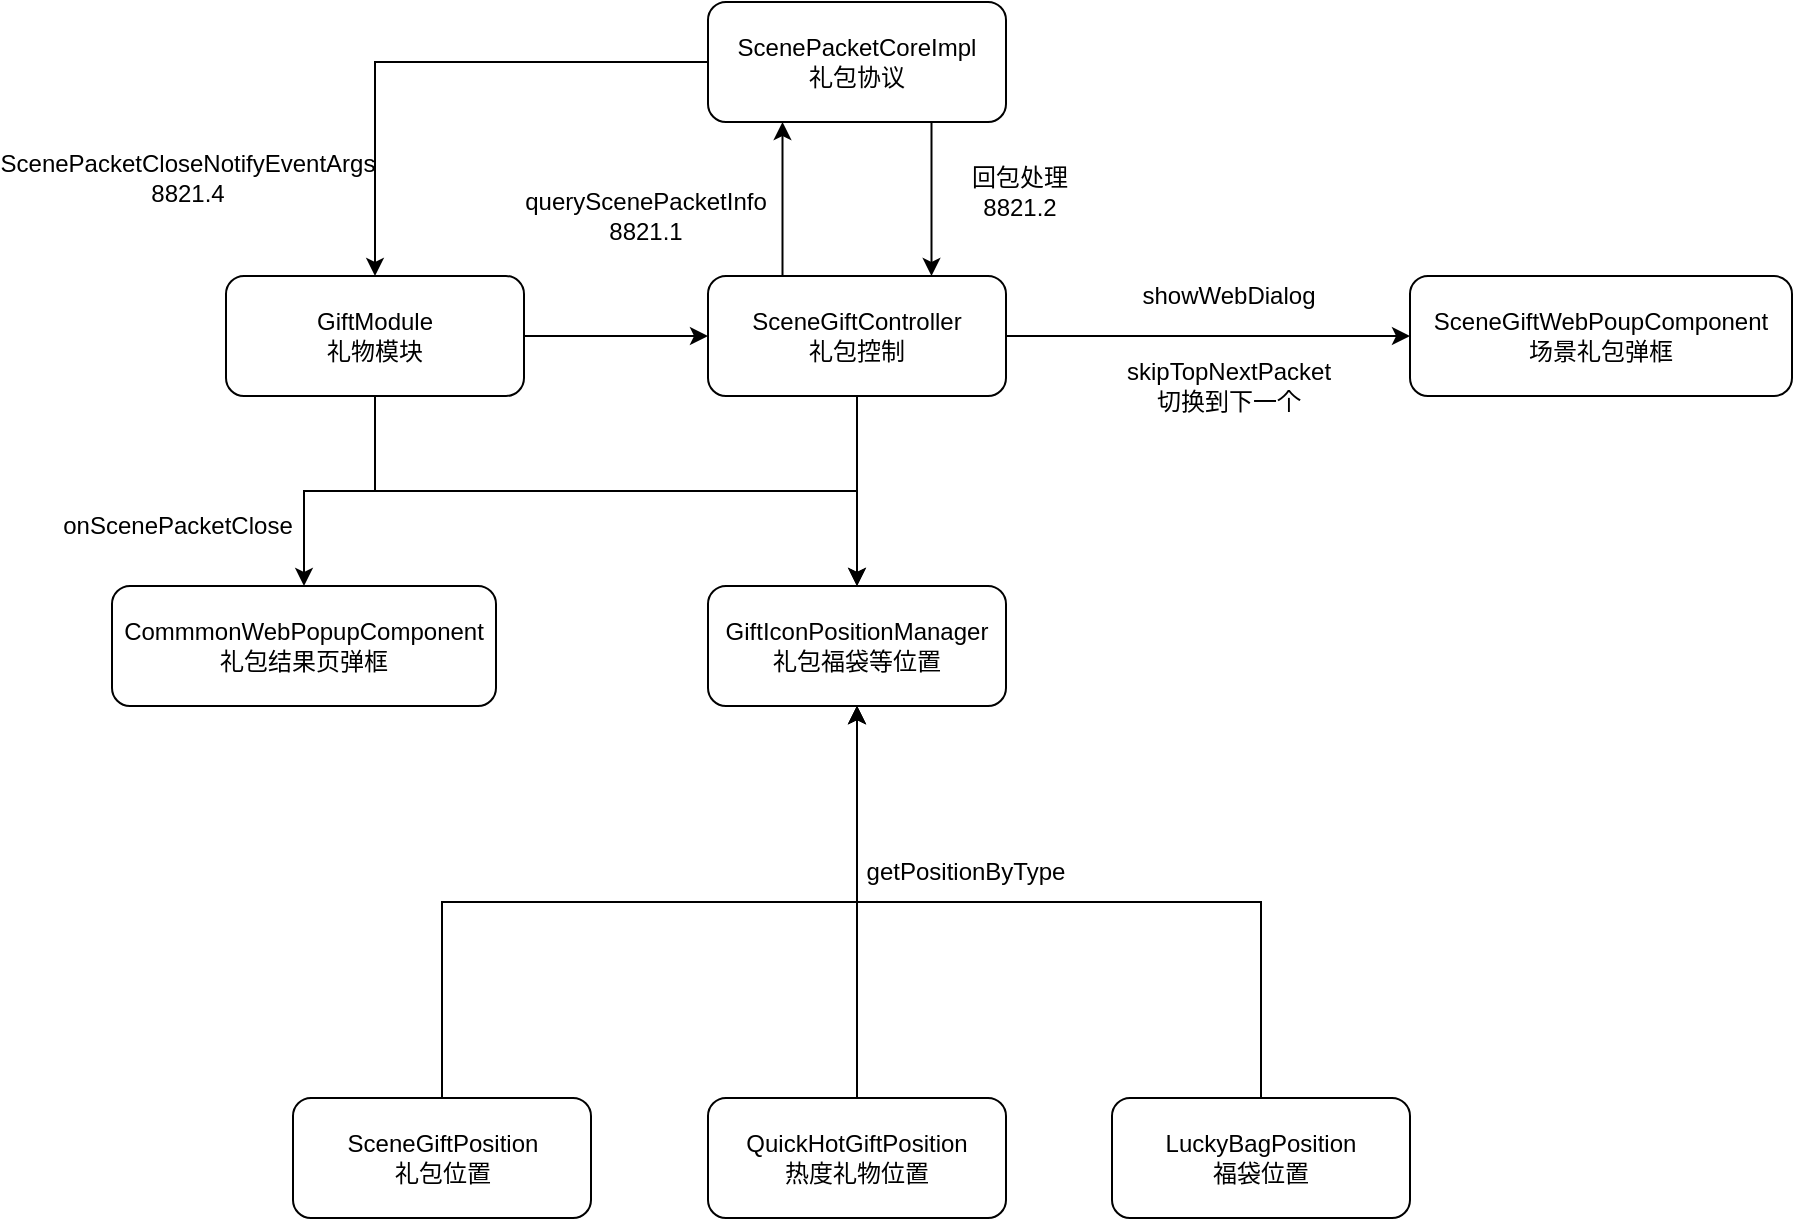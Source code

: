 <mxfile version="14.9.2" type="github">
  <diagram id="d-StCgUHEypoipgm2hQN" name="Page-1">
    <mxGraphModel dx="2249" dy="761" grid="0" gridSize="10" guides="1" tooltips="1" connect="1" arrows="1" fold="1" page="1" pageScale="1" pageWidth="827" pageHeight="1169" math="0" shadow="0">
      <root>
        <mxCell id="0" />
        <mxCell id="1" parent="0" />
        <mxCell id="L2o5PlFDEDJPmrwstJFm-8" style="edgeStyle=orthogonalEdgeStyle;rounded=0;orthogonalLoop=1;jettySize=auto;html=1;exitX=0.5;exitY=1;exitDx=0;exitDy=0;" edge="1" parent="1" source="L2o5PlFDEDJPmrwstJFm-1" target="L2o5PlFDEDJPmrwstJFm-5">
          <mxGeometry relative="1" as="geometry" />
        </mxCell>
        <mxCell id="L2o5PlFDEDJPmrwstJFm-19" style="edgeStyle=orthogonalEdgeStyle;rounded=0;orthogonalLoop=1;jettySize=auto;html=1;exitX=0.25;exitY=0;exitDx=0;exitDy=0;entryX=0.25;entryY=1;entryDx=0;entryDy=0;" edge="1" parent="1" source="L2o5PlFDEDJPmrwstJFm-1" target="L2o5PlFDEDJPmrwstJFm-4">
          <mxGeometry relative="1" as="geometry" />
        </mxCell>
        <mxCell id="L2o5PlFDEDJPmrwstJFm-21" style="edgeStyle=orthogonalEdgeStyle;rounded=0;orthogonalLoop=1;jettySize=auto;html=1;exitX=1;exitY=0.5;exitDx=0;exitDy=0;entryX=0;entryY=0.5;entryDx=0;entryDy=0;" edge="1" parent="1" source="L2o5PlFDEDJPmrwstJFm-1" target="L2o5PlFDEDJPmrwstJFm-9">
          <mxGeometry relative="1" as="geometry" />
        </mxCell>
        <mxCell id="L2o5PlFDEDJPmrwstJFm-1" value="SceneGiftController&lt;br&gt;礼包控制" style="rounded=1;whiteSpace=wrap;html=1;" vertex="1" parent="1">
          <mxGeometry x="317" y="198" width="149" height="60" as="geometry" />
        </mxCell>
        <mxCell id="L2o5PlFDEDJPmrwstJFm-3" style="edgeStyle=orthogonalEdgeStyle;rounded=0;orthogonalLoop=1;jettySize=auto;html=1;exitX=1;exitY=0.5;exitDx=0;exitDy=0;entryX=0;entryY=0.5;entryDx=0;entryDy=0;" edge="1" parent="1" source="L2o5PlFDEDJPmrwstJFm-2" target="L2o5PlFDEDJPmrwstJFm-1">
          <mxGeometry relative="1" as="geometry" />
        </mxCell>
        <mxCell id="L2o5PlFDEDJPmrwstJFm-6" style="edgeStyle=orthogonalEdgeStyle;rounded=0;orthogonalLoop=1;jettySize=auto;html=1;exitX=0.5;exitY=1;exitDx=0;exitDy=0;" edge="1" parent="1" source="L2o5PlFDEDJPmrwstJFm-2" target="L2o5PlFDEDJPmrwstJFm-5">
          <mxGeometry relative="1" as="geometry" />
        </mxCell>
        <mxCell id="L2o5PlFDEDJPmrwstJFm-11" style="edgeStyle=orthogonalEdgeStyle;rounded=0;orthogonalLoop=1;jettySize=auto;html=1;exitX=0.5;exitY=1;exitDx=0;exitDy=0;" edge="1" parent="1" source="L2o5PlFDEDJPmrwstJFm-2" target="L2o5PlFDEDJPmrwstJFm-10">
          <mxGeometry relative="1" as="geometry" />
        </mxCell>
        <mxCell id="L2o5PlFDEDJPmrwstJFm-2" value="GiftModule&lt;br&gt;礼物模块" style="rounded=1;whiteSpace=wrap;html=1;" vertex="1" parent="1">
          <mxGeometry x="76" y="198" width="149" height="60" as="geometry" />
        </mxCell>
        <mxCell id="L2o5PlFDEDJPmrwstJFm-20" style="edgeStyle=orthogonalEdgeStyle;rounded=0;orthogonalLoop=1;jettySize=auto;html=1;exitX=0.75;exitY=1;exitDx=0;exitDy=0;entryX=0.75;entryY=0;entryDx=0;entryDy=0;" edge="1" parent="1" source="L2o5PlFDEDJPmrwstJFm-4" target="L2o5PlFDEDJPmrwstJFm-1">
          <mxGeometry relative="1" as="geometry" />
        </mxCell>
        <mxCell id="L2o5PlFDEDJPmrwstJFm-26" style="edgeStyle=orthogonalEdgeStyle;rounded=0;orthogonalLoop=1;jettySize=auto;html=1;exitX=0;exitY=0.5;exitDx=0;exitDy=0;" edge="1" parent="1" source="L2o5PlFDEDJPmrwstJFm-4" target="L2o5PlFDEDJPmrwstJFm-2">
          <mxGeometry relative="1" as="geometry" />
        </mxCell>
        <mxCell id="L2o5PlFDEDJPmrwstJFm-4" value="ScenePacketCoreImpl&lt;br&gt;礼包协议" style="rounded=1;whiteSpace=wrap;html=1;" vertex="1" parent="1">
          <mxGeometry x="317" y="61" width="149" height="60" as="geometry" />
        </mxCell>
        <mxCell id="L2o5PlFDEDJPmrwstJFm-5" value="GiftIconPositionManager&lt;br&gt;礼包福袋等位置" style="rounded=1;whiteSpace=wrap;html=1;" vertex="1" parent="1">
          <mxGeometry x="317" y="353" width="149" height="60" as="geometry" />
        </mxCell>
        <mxCell id="L2o5PlFDEDJPmrwstJFm-9" value="SceneGiftWebPoupComponent&lt;br&gt;场景礼包弹框" style="rounded=1;whiteSpace=wrap;html=1;" vertex="1" parent="1">
          <mxGeometry x="668" y="198" width="191" height="60" as="geometry" />
        </mxCell>
        <mxCell id="L2o5PlFDEDJPmrwstJFm-10" value="CommmonWebPopupComponent&lt;br&gt;礼包结果页弹框" style="rounded=1;whiteSpace=wrap;html=1;" vertex="1" parent="1">
          <mxGeometry x="19" y="353" width="192" height="60" as="geometry" />
        </mxCell>
        <mxCell id="L2o5PlFDEDJPmrwstJFm-12" value="onScenePacketClose" style="text;html=1;strokeColor=none;fillColor=none;align=center;verticalAlign=middle;whiteSpace=wrap;rounded=0;" vertex="1" parent="1">
          <mxGeometry x="-9" y="313" width="122" height="20" as="geometry" />
        </mxCell>
        <mxCell id="L2o5PlFDEDJPmrwstJFm-22" style="edgeStyle=orthogonalEdgeStyle;rounded=0;orthogonalLoop=1;jettySize=auto;html=1;exitX=0.5;exitY=0;exitDx=0;exitDy=0;" edge="1" parent="1" source="L2o5PlFDEDJPmrwstJFm-13" target="L2o5PlFDEDJPmrwstJFm-5">
          <mxGeometry relative="1" as="geometry" />
        </mxCell>
        <mxCell id="L2o5PlFDEDJPmrwstJFm-13" value="SceneGiftPosition&lt;br&gt;礼包位置" style="rounded=1;whiteSpace=wrap;html=1;" vertex="1" parent="1">
          <mxGeometry x="109.5" y="609" width="149" height="60" as="geometry" />
        </mxCell>
        <mxCell id="L2o5PlFDEDJPmrwstJFm-24" style="edgeStyle=orthogonalEdgeStyle;rounded=0;orthogonalLoop=1;jettySize=auto;html=1;exitX=0.5;exitY=0;exitDx=0;exitDy=0;" edge="1" parent="1" source="L2o5PlFDEDJPmrwstJFm-14" target="L2o5PlFDEDJPmrwstJFm-5">
          <mxGeometry relative="1" as="geometry" />
        </mxCell>
        <mxCell id="L2o5PlFDEDJPmrwstJFm-14" value="QuickHotGiftPosition&lt;br&gt;热度礼物位置" style="rounded=1;whiteSpace=wrap;html=1;" vertex="1" parent="1">
          <mxGeometry x="317" y="609" width="149" height="60" as="geometry" />
        </mxCell>
        <mxCell id="L2o5PlFDEDJPmrwstJFm-25" style="edgeStyle=orthogonalEdgeStyle;rounded=0;orthogonalLoop=1;jettySize=auto;html=1;exitX=0.5;exitY=0;exitDx=0;exitDy=0;entryX=0.5;entryY=1;entryDx=0;entryDy=0;" edge="1" parent="1" source="L2o5PlFDEDJPmrwstJFm-15" target="L2o5PlFDEDJPmrwstJFm-5">
          <mxGeometry relative="1" as="geometry" />
        </mxCell>
        <mxCell id="L2o5PlFDEDJPmrwstJFm-15" value="LuckyBagPosition&lt;br&gt;福袋位置" style="rounded=1;whiteSpace=wrap;html=1;" vertex="1" parent="1">
          <mxGeometry x="519" y="609" width="149" height="60" as="geometry" />
        </mxCell>
        <mxCell id="L2o5PlFDEDJPmrwstJFm-27" value="showWebDialog" style="text;html=1;strokeColor=none;fillColor=none;align=center;verticalAlign=middle;whiteSpace=wrap;rounded=0;" vertex="1" parent="1">
          <mxGeometry x="526" y="198" width="103" height="20" as="geometry" />
        </mxCell>
        <mxCell id="L2o5PlFDEDJPmrwstJFm-28" value="skipTopNextPacket&lt;br&gt;切换到下一个" style="text;html=1;strokeColor=none;fillColor=none;align=center;verticalAlign=middle;whiteSpace=wrap;rounded=0;" vertex="1" parent="1">
          <mxGeometry x="526" y="238" width="103" height="29" as="geometry" />
        </mxCell>
        <mxCell id="L2o5PlFDEDJPmrwstJFm-30" value="queryScenePacketInfo&lt;br&gt;8821.1" style="text;html=1;strokeColor=none;fillColor=none;align=center;verticalAlign=middle;whiteSpace=wrap;rounded=0;" vertex="1" parent="1">
          <mxGeometry x="194" y="148" width="184" height="40" as="geometry" />
        </mxCell>
        <mxCell id="L2o5PlFDEDJPmrwstJFm-32" value="回包处理&lt;br&gt;8821.2" style="text;html=1;strokeColor=none;fillColor=none;align=center;verticalAlign=middle;whiteSpace=wrap;rounded=0;" vertex="1" parent="1">
          <mxGeometry x="433" y="136" width="80" height="40" as="geometry" />
        </mxCell>
        <mxCell id="L2o5PlFDEDJPmrwstJFm-33" value="ScenePacketCloseNotifyEventArgs&lt;br&gt;8821.4" style="text;html=1;strokeColor=none;fillColor=none;align=center;verticalAlign=middle;whiteSpace=wrap;rounded=0;" vertex="1" parent="1">
          <mxGeometry x="-35" y="129" width="184" height="40" as="geometry" />
        </mxCell>
        <mxCell id="L2o5PlFDEDJPmrwstJFm-34" value="getPositionByType" style="text;html=1;strokeColor=none;fillColor=none;align=center;verticalAlign=middle;whiteSpace=wrap;rounded=0;" vertex="1" parent="1">
          <mxGeometry x="355" y="486" width="182" height="20" as="geometry" />
        </mxCell>
      </root>
    </mxGraphModel>
  </diagram>
</mxfile>
